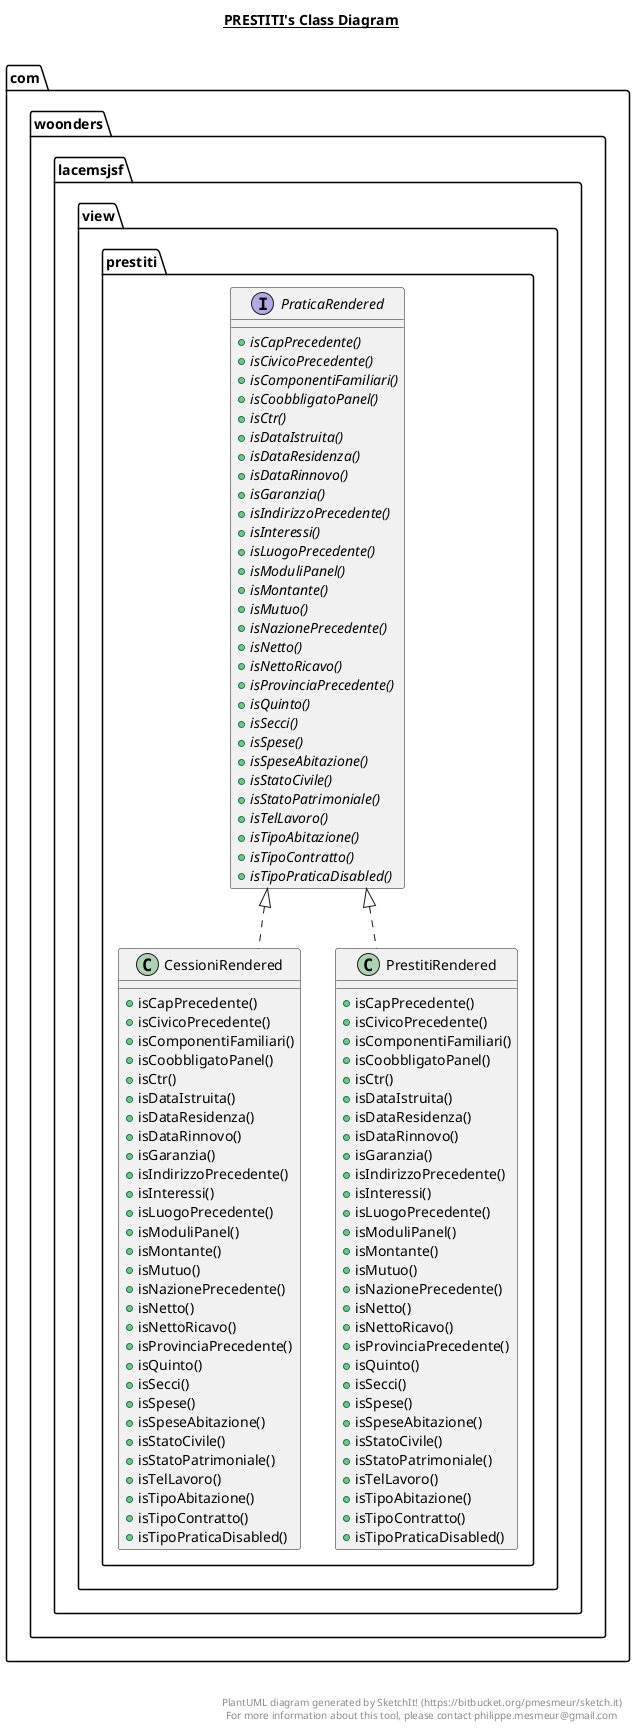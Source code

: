 @startuml

title __PRESTITI's Class Diagram__\n

  namespace com.woonders.lacemsjsf.view.prestiti {
    class com.woonders.lacemsjsf.view.prestiti.CessioniRendered {
        + isCapPrecedente()
        + isCivicoPrecedente()
        + isComponentiFamiliari()
        + isCoobbligatoPanel()
        + isCtr()
        + isDataIstruita()
        + isDataResidenza()
        + isDataRinnovo()
        + isGaranzia()
        + isIndirizzoPrecedente()
        + isInteressi()
        + isLuogoPrecedente()
        + isModuliPanel()
        + isMontante()
        + isMutuo()
        + isNazionePrecedente()
        + isNetto()
        + isNettoRicavo()
        + isProvinciaPrecedente()
        + isQuinto()
        + isSecci()
        + isSpese()
        + isSpeseAbitazione()
        + isStatoCivile()
        + isStatoPatrimoniale()
        + isTelLavoro()
        + isTipoAbitazione()
        + isTipoContratto()
        + isTipoPraticaDisabled()
    }
  }
  

  namespace com.woonders.lacemsjsf.view.prestiti {
    interface com.woonders.lacemsjsf.view.prestiti.PraticaRendered {
        {abstract} + isCapPrecedente()
        {abstract} + isCivicoPrecedente()
        {abstract} + isComponentiFamiliari()
        {abstract} + isCoobbligatoPanel()
        {abstract} + isCtr()
        {abstract} + isDataIstruita()
        {abstract} + isDataResidenza()
        {abstract} + isDataRinnovo()
        {abstract} + isGaranzia()
        {abstract} + isIndirizzoPrecedente()
        {abstract} + isInteressi()
        {abstract} + isLuogoPrecedente()
        {abstract} + isModuliPanel()
        {abstract} + isMontante()
        {abstract} + isMutuo()
        {abstract} + isNazionePrecedente()
        {abstract} + isNetto()
        {abstract} + isNettoRicavo()
        {abstract} + isProvinciaPrecedente()
        {abstract} + isQuinto()
        {abstract} + isSecci()
        {abstract} + isSpese()
        {abstract} + isSpeseAbitazione()
        {abstract} + isStatoCivile()
        {abstract} + isStatoPatrimoniale()
        {abstract} + isTelLavoro()
        {abstract} + isTipoAbitazione()
        {abstract} + isTipoContratto()
        {abstract} + isTipoPraticaDisabled()
    }
  }
  

  namespace com.woonders.lacemsjsf.view.prestiti {
    class com.woonders.lacemsjsf.view.prestiti.PrestitiRendered {
        + isCapPrecedente()
        + isCivicoPrecedente()
        + isComponentiFamiliari()
        + isCoobbligatoPanel()
        + isCtr()
        + isDataIstruita()
        + isDataResidenza()
        + isDataRinnovo()
        + isGaranzia()
        + isIndirizzoPrecedente()
        + isInteressi()
        + isLuogoPrecedente()
        + isModuliPanel()
        + isMontante()
        + isMutuo()
        + isNazionePrecedente()
        + isNetto()
        + isNettoRicavo()
        + isProvinciaPrecedente()
        + isQuinto()
        + isSecci()
        + isSpese()
        + isSpeseAbitazione()
        + isStatoCivile()
        + isStatoPatrimoniale()
        + isTelLavoro()
        + isTipoAbitazione()
        + isTipoContratto()
        + isTipoPraticaDisabled()
    }
  }
  

  com.woonders.lacemsjsf.view.prestiti.CessioniRendered .up.|> com.woonders.lacemsjsf.view.prestiti.PraticaRendered
  com.woonders.lacemsjsf.view.prestiti.PrestitiRendered .up.|> com.woonders.lacemsjsf.view.prestiti.PraticaRendered


right footer


PlantUML diagram generated by SketchIt! (https://bitbucket.org/pmesmeur/sketch.it)
For more information about this tool, please contact philippe.mesmeur@gmail.com
endfooter

@enduml
